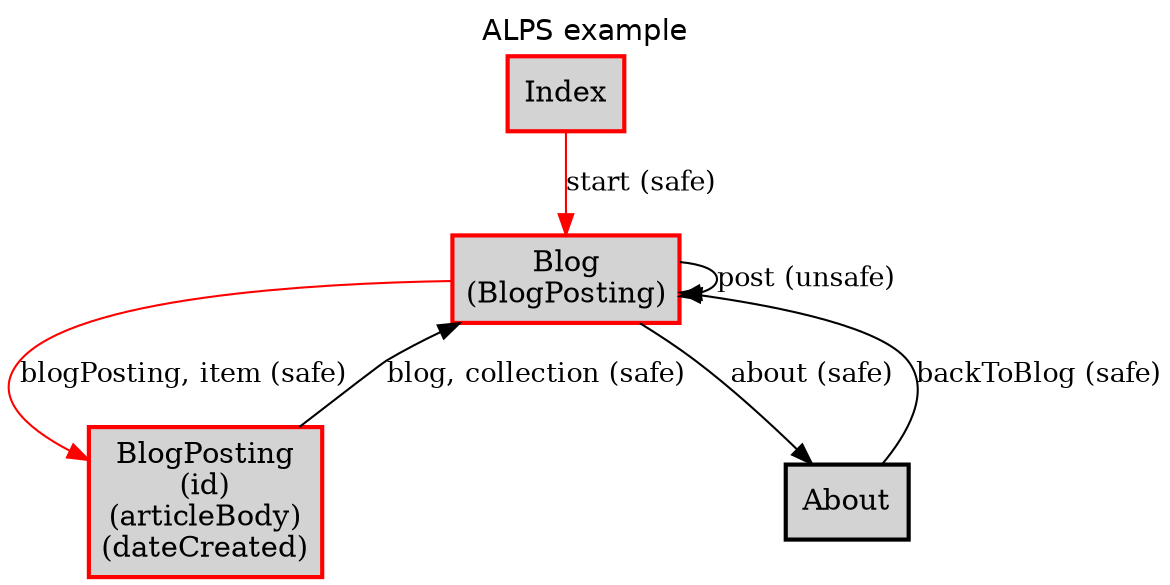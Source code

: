 digraph application_state_diagram {
  graph [
    labelloc="t";
    fontname="Helvetica"
    label="ALPS example";
    URL="index.html" target="_parent"
  ];
  node [shape = box, style = "bold,filled" fillcolor="lightgray"];

    Blog [margin=0.02, label=<<table cellspacing="0" cellpadding="5" border="0"><tr><td>Blog<br />(BlogPosting)<br /></td></tr></table>>,shape=box URL="docs/semantic.Blog.html" target="_parent" color="red"]
    BlogPosting [margin=0.02, label=<<table cellspacing="0" cellpadding="5" border="0"><tr><td>BlogPosting<br />(id)<br />(articleBody)<br />(dateCreated)<br /></td></tr></table>>,shape=box URL="docs/semantic.BlogPosting.html" target="_parent" color="red"]

    About -> Blog [label = <backToBlog (safe)> URL="docs/safe.backToBlog.html" target="_parent" fontsize=13];
    Blog -> About [label = <about (safe)> URL="docs/safe.about.html" target="_parent" fontsize=13];
    Blog -> Blog [label = <post (unsafe)> URL="docs/unsafe.post.html" target="_parent" fontsize=13];
    Blog -> BlogPosting [label = <blogPosting, item (safe)> URL="docs/safe.blogPosting.html" target="_parent" fontsize=13 color="red"];
    BlogPosting -> Blog [label = <blog, collection (safe)> URL="docs/safe.blog.html" target="_parent" fontsize=13];
    Index -> Blog [label = <start (safe)> URL="docs/safe.start.html" target="_parent" fontsize=13 color="red"];

    Index [label = <Index> URL="docs/semantic.Index.html" target="_parent" color="red"]
    About [label = <About> URL="docs/semantic.About.html" target="_parent"]

}